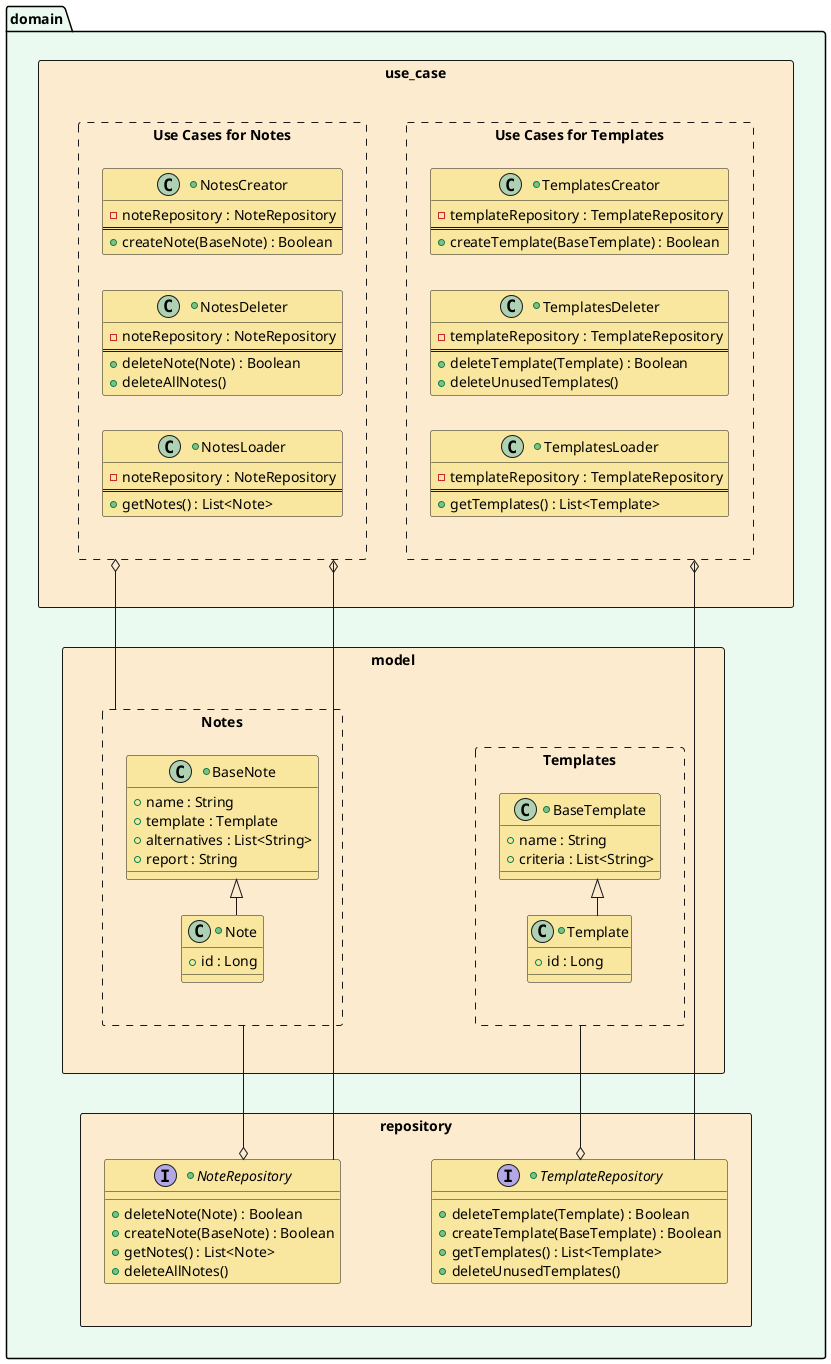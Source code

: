 @startuml

left to right direction
skinparam linetype ortho
skinparam titleBorderRoundCorner 10
skinparam titleBorderThickness 2
skinparam titleBorderColor black
skinparam titleFontSize 25

skinparam PackageBackgroundColor #EAFAF1
skinparam RectangleBackgroundColor #FDEBD0
skinparam ClassBackgroundColor #F9E79F


/' Object '/
package domain {
    rectangle use_case {
        rectangle "Use Cases for Notes" #line.dashed {
            +class NotesCreator {
                -noteRepository : NoteRepository
                ==
                +createNote(BaseNote) : Boolean
            }

            +class NotesDeleter {
                -noteRepository : NoteRepository
                ==
                +deleteNote(Note) : Boolean
                +deleteAllNotes()
            }

            +class NotesLoader {
                -noteRepository : NoteRepository
                ==
                +getNotes() : List<Note>
            }
        }


        rectangle "Use Cases for Templates" #line.dashed {
            +class TemplatesCreator {
                -templateRepository : TemplateRepository
                ==
                +createTemplate(BaseTemplate) : Boolean
            }

            +class TemplatesDeleter {
                -templateRepository : TemplateRepository
                ==
                +deleteTemplate(Template) : Boolean
                +deleteUnusedTemplates()
            }

            +class TemplatesLoader {
                -templateRepository : TemplateRepository
                ==
                +getTemplates() : List<Template>
            }
        }
    }


    rectangle model {
        rectangle Notes #line.dashed {
            +class BaseNote {
                +name : String
                +template : Template
                +alternatives : List<String>
                +report : String
            }

            +class Note {
                +id : Long
            }
        }


        rectangle Templates #line.dashed {
            +class Template {
                +id : Long
            }

            +class BaseTemplate {
                +name : String
                +criteria : List<String>
            }
        }
    }


    rectangle repository {
        +interface NoteRepository {
            +deleteNote(Note) : Boolean
            +createNote(BaseNote) : Boolean
            +getNotes() : List<Note>
            +deleteAllNotes()
        }

        +interface TemplateRepository {
            +deleteTemplate(Template) : Boolean
            +createTemplate(BaseTemplate) : Boolean
            +getTemplates() : List<Template>
            +deleteUnusedTemplates()
        }
    }
}

/' use_case position '/
NotesLoader -[hidden]r- NotesDeleter
NotesDeleter -[hidden]r- NotesCreator
TemplatesLoader -[hidden]r- TemplatesDeleter
TemplatesDeleter -[hidden]r- TemplatesCreator
TemplatesDeleter -[hidden]u- NotesDeleter

/' model position '/
Note -[hidden]l- BaseNote
Template -[hidden]r- BaseTemplate
Template -[hidden]u- Note

/' repository position '/
NoteRepository -[hidden]d- TemplateRepository

/' package position '/
use_case -[hidden]r- model
model -[hidden]r- repository

/' Relations '/
Note --|> BaseNote
Template --|> BaseTemplate
Templates --ro TemplateRepository
Notes --ro NoteRepository

NoteRepository --lo "Use Cases for Notes"
TemplateRepository --lo "Use Cases for Templates"
Notes --lo "Use Cases for Notes"

@enduml